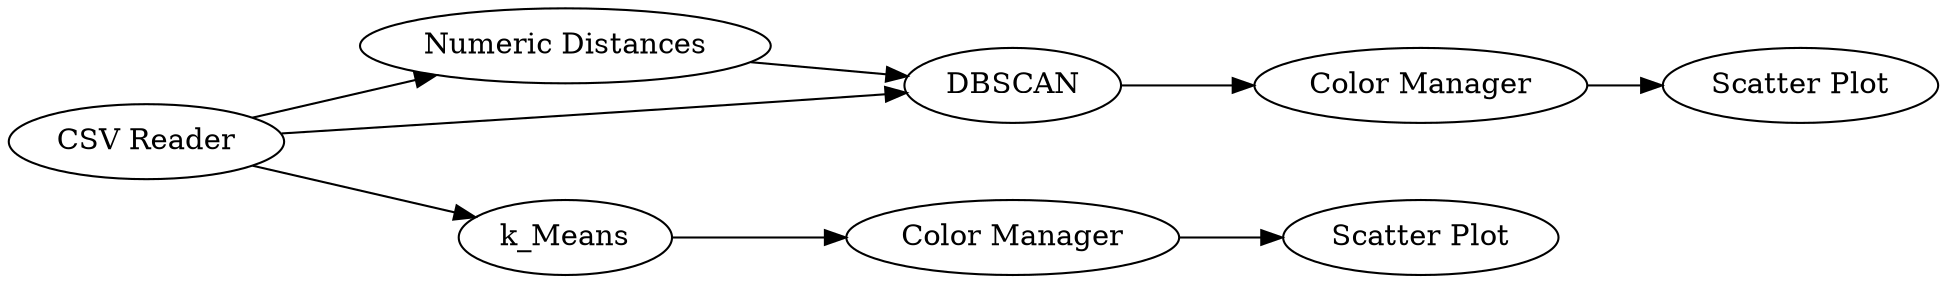digraph {
	310 -> 309
	307 -> 308
	309 -> 307
	299 -> 309
	304 -> 305
	305 -> 306
	299 -> 304
	299 -> 310
	306 [label="Scatter Plot"]
	310 [label="Numeric Distances"]
	299 [label="CSV Reader"]
	307 [label="Color Manager"]
	308 [label="Scatter Plot"]
	304 [label=k_Means]
	305 [label="Color Manager"]
	309 [label=DBSCAN]
	rankdir=LR
}
